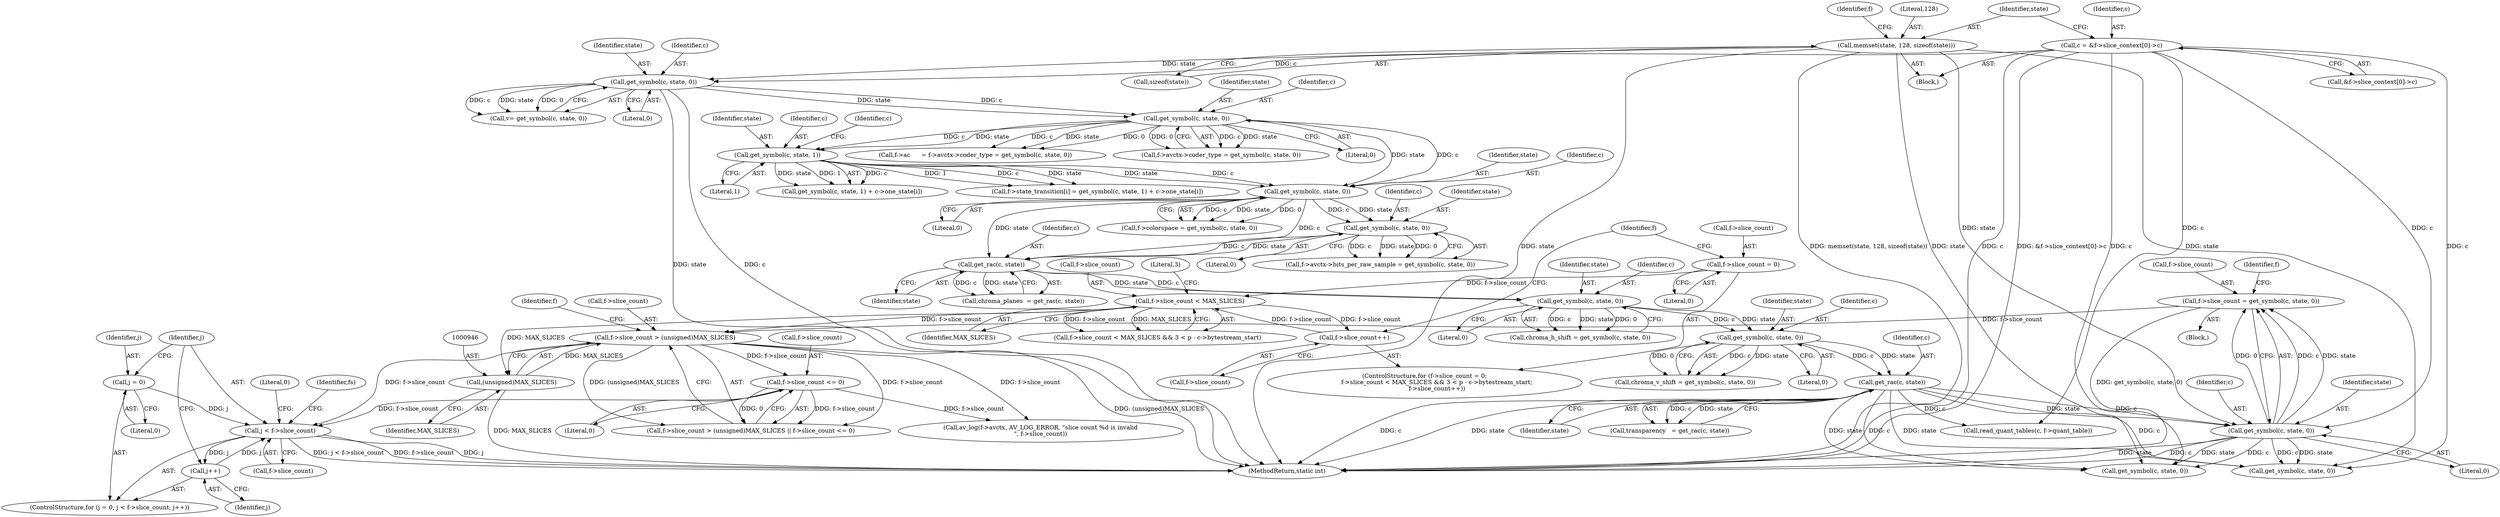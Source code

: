 digraph "0_FFmpeg_b05cd1ea7e45a836f7f6071a716c38bb30326e0f@pointer" {
"1000969" [label="(Call,j < f->slice_count)"];
"1000966" [label="(Call,j = 0)"];
"1000974" [label="(Call,j++)"];
"1000969" [label="(Call,j < f->slice_count)"];
"1000941" [label="(Call,f->slice_count > (unsigned)MAX_SLICES)"];
"1000864" [label="(Call,f->slice_count = get_symbol(c, state, 0))"];
"1000868" [label="(Call,get_symbol(c, state, 0))"];
"1000254" [label="(Call,get_rac(c, state))"];
"1000248" [label="(Call,get_symbol(c, state, 0))"];
"1000242" [label="(Call,get_symbol(c, state, 0))"];
"1000237" [label="(Call,get_rac(c, state))"];
"1000215" [label="(Call,get_symbol(c, state, 0))"];
"1000202" [label="(Call,get_symbol(c, state, 1))"];
"1000175" [label="(Call,get_symbol(c, state, 0))"];
"1000142" [label="(Call,get_symbol(c, state, 0))"];
"1000113" [label="(Call,c = &f->slice_context[0]->c)"];
"1000123" [label="(Call,memset(state, 128, sizeof(state)))"];
"1000231" [label="(Call,get_symbol(c, state, 0))"];
"1000887" [label="(Call,f->slice_count < MAX_SLICES)"];
"1000899" [label="(Call,f->slice_count++)"];
"1000881" [label="(Call,f->slice_count = 0)"];
"1000945" [label="(Call,(unsigned)MAX_SLICES)"];
"1000948" [label="(Call,f->slice_count <= 0)"];
"1000204" [label="(Identifier,state)"];
"1000124" [label="(Identifier,state)"];
"1000177" [label="(Identifier,state)"];
"1000870" [label="(Identifier,state)"];
"1000967" [label="(Identifier,j)"];
"1000252" [label="(Call,transparency   = get_rac(c, state))"];
"1000888" [label="(Call,f->slice_count)"];
"1000203" [label="(Identifier,c)"];
"1000881" [label="(Call,f->slice_count = 0)"];
"1000970" [label="(Identifier,j)"];
"1000250" [label="(Identifier,state)"];
"1000948" [label="(Call,f->slice_count <= 0)"];
"1000201" [label="(Call,get_symbol(c, state, 1) + c->one_state[i])"];
"1000233" [label="(Identifier,state)"];
"1000974" [label="(Call,j++)"];
"1000175" [label="(Call,get_symbol(c, state, 0))"];
"1000900" [label="(Call,f->slice_count)"];
"1000952" [label="(Literal,0)"];
"1000889" [label="(Identifier,f)"];
"1000880" [label="(ControlStructure,for (f->slice_count = 0;\n             f->slice_count < MAX_SLICES && 3 < p - c->bytestream_start;\n             f->slice_count++))"];
"1000869" [label="(Identifier,c)"];
"1000225" [label="(Call,f->avctx->bits_per_raw_sample = get_symbol(c, state, 0))"];
"1000246" [label="(Call,chroma_v_shift = get_symbol(c, state, 0))"];
"1000131" [label="(Identifier,f)"];
"1000165" [label="(Call,f->ac      = f->avctx->coder_type = get_symbol(c, state, 0))"];
"1000969" [label="(Call,j < f->slice_count)"];
"1000950" [label="(Identifier,f)"];
"1000893" [label="(Literal,3)"];
"1000885" [label="(Literal,0)"];
"1000123" [label="(Call,memset(state, 128, sizeof(state)))"];
"1001201" [label="(Call,get_symbol(c, state, 0))"];
"1000115" [label="(Call,&f->slice_context[0]->c)"];
"1000975" [label="(Identifier,j)"];
"1000140" [label="(Call,v= get_symbol(c, state, 0))"];
"1000943" [label="(Identifier,f)"];
"1000217" [label="(Identifier,state)"];
"1000899" [label="(Call,f->slice_count++)"];
"1000144" [label="(Identifier,state)"];
"1000954" [label="(Call,av_log(f->avctx, AV_LOG_ERROR, \"slice count %d is invalid\n\", f->slice_count))"];
"1000235" [label="(Call,chroma_planes  = get_rac(c, state))"];
"1000245" [label="(Literal,0)"];
"1000242" [label="(Call,get_symbol(c, state, 0))"];
"1000886" [label="(Call,f->slice_count < MAX_SLICES && 3 < p - c->bytestream_start)"];
"1000232" [label="(Identifier,c)"];
"1000945" [label="(Call,(unsigned)MAX_SLICES)"];
"1000216" [label="(Identifier,c)"];
"1000865" [label="(Call,f->slice_count)"];
"1000104" [label="(Block,)"];
"1000971" [label="(Call,f->slice_count)"];
"1000169" [label="(Call,f->avctx->coder_type = get_symbol(c, state, 0))"];
"1000143" [label="(Identifier,c)"];
"1000254" [label="(Call,get_rac(c, state))"];
"1000114" [label="(Identifier,c)"];
"1000864" [label="(Call,f->slice_count = get_symbol(c, state, 0))"];
"1000968" [label="(Literal,0)"];
"1000891" [label="(Identifier,MAX_SLICES)"];
"1000887" [label="(Call,f->slice_count < MAX_SLICES)"];
"1000966" [label="(Call,j = 0)"];
"1000195" [label="(Call,f->state_transition[i] = get_symbol(c, state, 1) + c->one_state[i])"];
"1001294" [label="(Literal,0)"];
"1000979" [label="(Identifier,fs)"];
"1000942" [label="(Call,f->slice_count)"];
"1000142" [label="(Call,get_symbol(c, state, 0))"];
"1000240" [label="(Call,chroma_h_shift = get_symbol(c, state, 0))"];
"1000211" [label="(Call,f->colorspace = get_symbol(c, state, 0))"];
"1000234" [label="(Literal,0)"];
"1000882" [label="(Call,f->slice_count)"];
"1000949" [label="(Call,f->slice_count)"];
"1000126" [label="(Call,sizeof(state))"];
"1001295" [label="(MethodReturn,static int)"];
"1000248" [label="(Call,get_symbol(c, state, 0))"];
"1000244" [label="(Identifier,state)"];
"1000176" [label="(Identifier,c)"];
"1000238" [label="(Identifier,c)"];
"1000940" [label="(Call,f->slice_count > (unsigned)MAX_SLICES || f->slice_count <= 0)"];
"1000255" [label="(Identifier,c)"];
"1000239" [label="(Identifier,state)"];
"1000218" [label="(Literal,0)"];
"1000863" [label="(Block,)"];
"1000941" [label="(Call,f->slice_count > (unsigned)MAX_SLICES)"];
"1000125" [label="(Literal,128)"];
"1000251" [label="(Literal,0)"];
"1000256" [label="(Identifier,state)"];
"1000868" [label="(Call,get_symbol(c, state, 0))"];
"1000871" [label="(Literal,0)"];
"1000145" [label="(Literal,0)"];
"1000178" [label="(Literal,0)"];
"1000205" [label="(Literal,1)"];
"1000249" [label="(Identifier,c)"];
"1000947" [label="(Identifier,MAX_SLICES)"];
"1000231" [label="(Call,get_symbol(c, state, 0))"];
"1000215" [label="(Call,get_symbol(c, state, 0))"];
"1000237" [label="(Call,get_rac(c, state))"];
"1000113" [label="(Call,c = &f->slice_context[0]->c)"];
"1000243" [label="(Identifier,c)"];
"1000965" [label="(ControlStructure,for (j = 0; j < f->slice_count; j++))"];
"1000208" [label="(Identifier,c)"];
"1000838" [label="(Call,read_quant_tables(c, f->quant_table))"];
"1000202" [label="(Call,get_symbol(c, state, 1))"];
"1001016" [label="(Call,get_symbol(c, state, 0))"];
"1000969" -> "1000965"  [label="AST: "];
"1000969" -> "1000971"  [label="CFG: "];
"1000970" -> "1000969"  [label="AST: "];
"1000971" -> "1000969"  [label="AST: "];
"1000979" -> "1000969"  [label="CFG: "];
"1001294" -> "1000969"  [label="CFG: "];
"1000969" -> "1001295"  [label="DDG: j < f->slice_count"];
"1000969" -> "1001295"  [label="DDG: f->slice_count"];
"1000969" -> "1001295"  [label="DDG: j"];
"1000966" -> "1000969"  [label="DDG: j"];
"1000974" -> "1000969"  [label="DDG: j"];
"1000941" -> "1000969"  [label="DDG: f->slice_count"];
"1000948" -> "1000969"  [label="DDG: f->slice_count"];
"1000969" -> "1000974"  [label="DDG: j"];
"1000966" -> "1000965"  [label="AST: "];
"1000966" -> "1000968"  [label="CFG: "];
"1000967" -> "1000966"  [label="AST: "];
"1000968" -> "1000966"  [label="AST: "];
"1000970" -> "1000966"  [label="CFG: "];
"1000974" -> "1000965"  [label="AST: "];
"1000974" -> "1000975"  [label="CFG: "];
"1000975" -> "1000974"  [label="AST: "];
"1000970" -> "1000974"  [label="CFG: "];
"1000941" -> "1000940"  [label="AST: "];
"1000941" -> "1000945"  [label="CFG: "];
"1000942" -> "1000941"  [label="AST: "];
"1000945" -> "1000941"  [label="AST: "];
"1000950" -> "1000941"  [label="CFG: "];
"1000940" -> "1000941"  [label="CFG: "];
"1000941" -> "1001295"  [label="DDG: (unsigned)MAX_SLICES"];
"1000941" -> "1000940"  [label="DDG: f->slice_count"];
"1000941" -> "1000940"  [label="DDG: (unsigned)MAX_SLICES"];
"1000864" -> "1000941"  [label="DDG: f->slice_count"];
"1000887" -> "1000941"  [label="DDG: f->slice_count"];
"1000945" -> "1000941"  [label="DDG: MAX_SLICES"];
"1000941" -> "1000948"  [label="DDG: f->slice_count"];
"1000941" -> "1000954"  [label="DDG: f->slice_count"];
"1000864" -> "1000863"  [label="AST: "];
"1000864" -> "1000868"  [label="CFG: "];
"1000865" -> "1000864"  [label="AST: "];
"1000868" -> "1000864"  [label="AST: "];
"1000943" -> "1000864"  [label="CFG: "];
"1000864" -> "1001295"  [label="DDG: get_symbol(c, state, 0)"];
"1000868" -> "1000864"  [label="DDG: c"];
"1000868" -> "1000864"  [label="DDG: state"];
"1000868" -> "1000864"  [label="DDG: 0"];
"1000868" -> "1000871"  [label="CFG: "];
"1000869" -> "1000868"  [label="AST: "];
"1000870" -> "1000868"  [label="AST: "];
"1000871" -> "1000868"  [label="AST: "];
"1000868" -> "1001295"  [label="DDG: state"];
"1000868" -> "1001295"  [label="DDG: c"];
"1000254" -> "1000868"  [label="DDG: c"];
"1000254" -> "1000868"  [label="DDG: state"];
"1000113" -> "1000868"  [label="DDG: c"];
"1000123" -> "1000868"  [label="DDG: state"];
"1000868" -> "1001016"  [label="DDG: c"];
"1000868" -> "1001016"  [label="DDG: state"];
"1000868" -> "1001201"  [label="DDG: c"];
"1000868" -> "1001201"  [label="DDG: state"];
"1000254" -> "1000252"  [label="AST: "];
"1000254" -> "1000256"  [label="CFG: "];
"1000255" -> "1000254"  [label="AST: "];
"1000256" -> "1000254"  [label="AST: "];
"1000252" -> "1000254"  [label="CFG: "];
"1000254" -> "1001295"  [label="DDG: c"];
"1000254" -> "1001295"  [label="DDG: state"];
"1000254" -> "1000252"  [label="DDG: c"];
"1000254" -> "1000252"  [label="DDG: state"];
"1000248" -> "1000254"  [label="DDG: c"];
"1000248" -> "1000254"  [label="DDG: state"];
"1000254" -> "1000838"  [label="DDG: c"];
"1000254" -> "1001016"  [label="DDG: c"];
"1000254" -> "1001016"  [label="DDG: state"];
"1000254" -> "1001201"  [label="DDG: c"];
"1000254" -> "1001201"  [label="DDG: state"];
"1000248" -> "1000246"  [label="AST: "];
"1000248" -> "1000251"  [label="CFG: "];
"1000249" -> "1000248"  [label="AST: "];
"1000250" -> "1000248"  [label="AST: "];
"1000251" -> "1000248"  [label="AST: "];
"1000246" -> "1000248"  [label="CFG: "];
"1000248" -> "1000246"  [label="DDG: c"];
"1000248" -> "1000246"  [label="DDG: state"];
"1000248" -> "1000246"  [label="DDG: 0"];
"1000242" -> "1000248"  [label="DDG: c"];
"1000242" -> "1000248"  [label="DDG: state"];
"1000242" -> "1000240"  [label="AST: "];
"1000242" -> "1000245"  [label="CFG: "];
"1000243" -> "1000242"  [label="AST: "];
"1000244" -> "1000242"  [label="AST: "];
"1000245" -> "1000242"  [label="AST: "];
"1000240" -> "1000242"  [label="CFG: "];
"1000242" -> "1000240"  [label="DDG: c"];
"1000242" -> "1000240"  [label="DDG: state"];
"1000242" -> "1000240"  [label="DDG: 0"];
"1000237" -> "1000242"  [label="DDG: c"];
"1000237" -> "1000242"  [label="DDG: state"];
"1000237" -> "1000235"  [label="AST: "];
"1000237" -> "1000239"  [label="CFG: "];
"1000238" -> "1000237"  [label="AST: "];
"1000239" -> "1000237"  [label="AST: "];
"1000235" -> "1000237"  [label="CFG: "];
"1000237" -> "1000235"  [label="DDG: c"];
"1000237" -> "1000235"  [label="DDG: state"];
"1000215" -> "1000237"  [label="DDG: c"];
"1000215" -> "1000237"  [label="DDG: state"];
"1000231" -> "1000237"  [label="DDG: c"];
"1000231" -> "1000237"  [label="DDG: state"];
"1000215" -> "1000211"  [label="AST: "];
"1000215" -> "1000218"  [label="CFG: "];
"1000216" -> "1000215"  [label="AST: "];
"1000217" -> "1000215"  [label="AST: "];
"1000218" -> "1000215"  [label="AST: "];
"1000211" -> "1000215"  [label="CFG: "];
"1000215" -> "1000211"  [label="DDG: c"];
"1000215" -> "1000211"  [label="DDG: state"];
"1000215" -> "1000211"  [label="DDG: 0"];
"1000202" -> "1000215"  [label="DDG: c"];
"1000202" -> "1000215"  [label="DDG: state"];
"1000175" -> "1000215"  [label="DDG: c"];
"1000175" -> "1000215"  [label="DDG: state"];
"1000215" -> "1000231"  [label="DDG: c"];
"1000215" -> "1000231"  [label="DDG: state"];
"1000202" -> "1000201"  [label="AST: "];
"1000202" -> "1000205"  [label="CFG: "];
"1000203" -> "1000202"  [label="AST: "];
"1000204" -> "1000202"  [label="AST: "];
"1000205" -> "1000202"  [label="AST: "];
"1000208" -> "1000202"  [label="CFG: "];
"1000202" -> "1000195"  [label="DDG: c"];
"1000202" -> "1000195"  [label="DDG: state"];
"1000202" -> "1000195"  [label="DDG: 1"];
"1000202" -> "1000201"  [label="DDG: c"];
"1000202" -> "1000201"  [label="DDG: state"];
"1000202" -> "1000201"  [label="DDG: 1"];
"1000175" -> "1000202"  [label="DDG: c"];
"1000175" -> "1000202"  [label="DDG: state"];
"1000175" -> "1000169"  [label="AST: "];
"1000175" -> "1000178"  [label="CFG: "];
"1000176" -> "1000175"  [label="AST: "];
"1000177" -> "1000175"  [label="AST: "];
"1000178" -> "1000175"  [label="AST: "];
"1000169" -> "1000175"  [label="CFG: "];
"1000175" -> "1000165"  [label="DDG: c"];
"1000175" -> "1000165"  [label="DDG: state"];
"1000175" -> "1000165"  [label="DDG: 0"];
"1000175" -> "1000169"  [label="DDG: c"];
"1000175" -> "1000169"  [label="DDG: state"];
"1000175" -> "1000169"  [label="DDG: 0"];
"1000142" -> "1000175"  [label="DDG: c"];
"1000142" -> "1000175"  [label="DDG: state"];
"1000142" -> "1000140"  [label="AST: "];
"1000142" -> "1000145"  [label="CFG: "];
"1000143" -> "1000142"  [label="AST: "];
"1000144" -> "1000142"  [label="AST: "];
"1000145" -> "1000142"  [label="AST: "];
"1000140" -> "1000142"  [label="CFG: "];
"1000142" -> "1001295"  [label="DDG: state"];
"1000142" -> "1001295"  [label="DDG: c"];
"1000142" -> "1000140"  [label="DDG: c"];
"1000142" -> "1000140"  [label="DDG: state"];
"1000142" -> "1000140"  [label="DDG: 0"];
"1000113" -> "1000142"  [label="DDG: c"];
"1000123" -> "1000142"  [label="DDG: state"];
"1000113" -> "1000104"  [label="AST: "];
"1000113" -> "1000115"  [label="CFG: "];
"1000114" -> "1000113"  [label="AST: "];
"1000115" -> "1000113"  [label="AST: "];
"1000124" -> "1000113"  [label="CFG: "];
"1000113" -> "1001295"  [label="DDG: c"];
"1000113" -> "1001295"  [label="DDG: &f->slice_context[0]->c"];
"1000113" -> "1000838"  [label="DDG: c"];
"1000113" -> "1001016"  [label="DDG: c"];
"1000113" -> "1001201"  [label="DDG: c"];
"1000123" -> "1000104"  [label="AST: "];
"1000123" -> "1000126"  [label="CFG: "];
"1000124" -> "1000123"  [label="AST: "];
"1000125" -> "1000123"  [label="AST: "];
"1000126" -> "1000123"  [label="AST: "];
"1000131" -> "1000123"  [label="CFG: "];
"1000123" -> "1001295"  [label="DDG: memset(state, 128, sizeof(state))"];
"1000123" -> "1001295"  [label="DDG: state"];
"1000123" -> "1001016"  [label="DDG: state"];
"1000123" -> "1001201"  [label="DDG: state"];
"1000231" -> "1000225"  [label="AST: "];
"1000231" -> "1000234"  [label="CFG: "];
"1000232" -> "1000231"  [label="AST: "];
"1000233" -> "1000231"  [label="AST: "];
"1000234" -> "1000231"  [label="AST: "];
"1000225" -> "1000231"  [label="CFG: "];
"1000231" -> "1000225"  [label="DDG: c"];
"1000231" -> "1000225"  [label="DDG: state"];
"1000231" -> "1000225"  [label="DDG: 0"];
"1000887" -> "1000886"  [label="AST: "];
"1000887" -> "1000891"  [label="CFG: "];
"1000888" -> "1000887"  [label="AST: "];
"1000891" -> "1000887"  [label="AST: "];
"1000893" -> "1000887"  [label="CFG: "];
"1000886" -> "1000887"  [label="CFG: "];
"1000887" -> "1000886"  [label="DDG: f->slice_count"];
"1000887" -> "1000886"  [label="DDG: MAX_SLICES"];
"1000899" -> "1000887"  [label="DDG: f->slice_count"];
"1000881" -> "1000887"  [label="DDG: f->slice_count"];
"1000887" -> "1000899"  [label="DDG: f->slice_count"];
"1000887" -> "1000945"  [label="DDG: MAX_SLICES"];
"1000899" -> "1000880"  [label="AST: "];
"1000899" -> "1000900"  [label="CFG: "];
"1000900" -> "1000899"  [label="AST: "];
"1000889" -> "1000899"  [label="CFG: "];
"1000881" -> "1000880"  [label="AST: "];
"1000881" -> "1000885"  [label="CFG: "];
"1000882" -> "1000881"  [label="AST: "];
"1000885" -> "1000881"  [label="AST: "];
"1000889" -> "1000881"  [label="CFG: "];
"1000945" -> "1000947"  [label="CFG: "];
"1000946" -> "1000945"  [label="AST: "];
"1000947" -> "1000945"  [label="AST: "];
"1000945" -> "1001295"  [label="DDG: MAX_SLICES"];
"1000948" -> "1000940"  [label="AST: "];
"1000948" -> "1000952"  [label="CFG: "];
"1000949" -> "1000948"  [label="AST: "];
"1000952" -> "1000948"  [label="AST: "];
"1000940" -> "1000948"  [label="CFG: "];
"1000948" -> "1000940"  [label="DDG: f->slice_count"];
"1000948" -> "1000940"  [label="DDG: 0"];
"1000948" -> "1000954"  [label="DDG: f->slice_count"];
}
